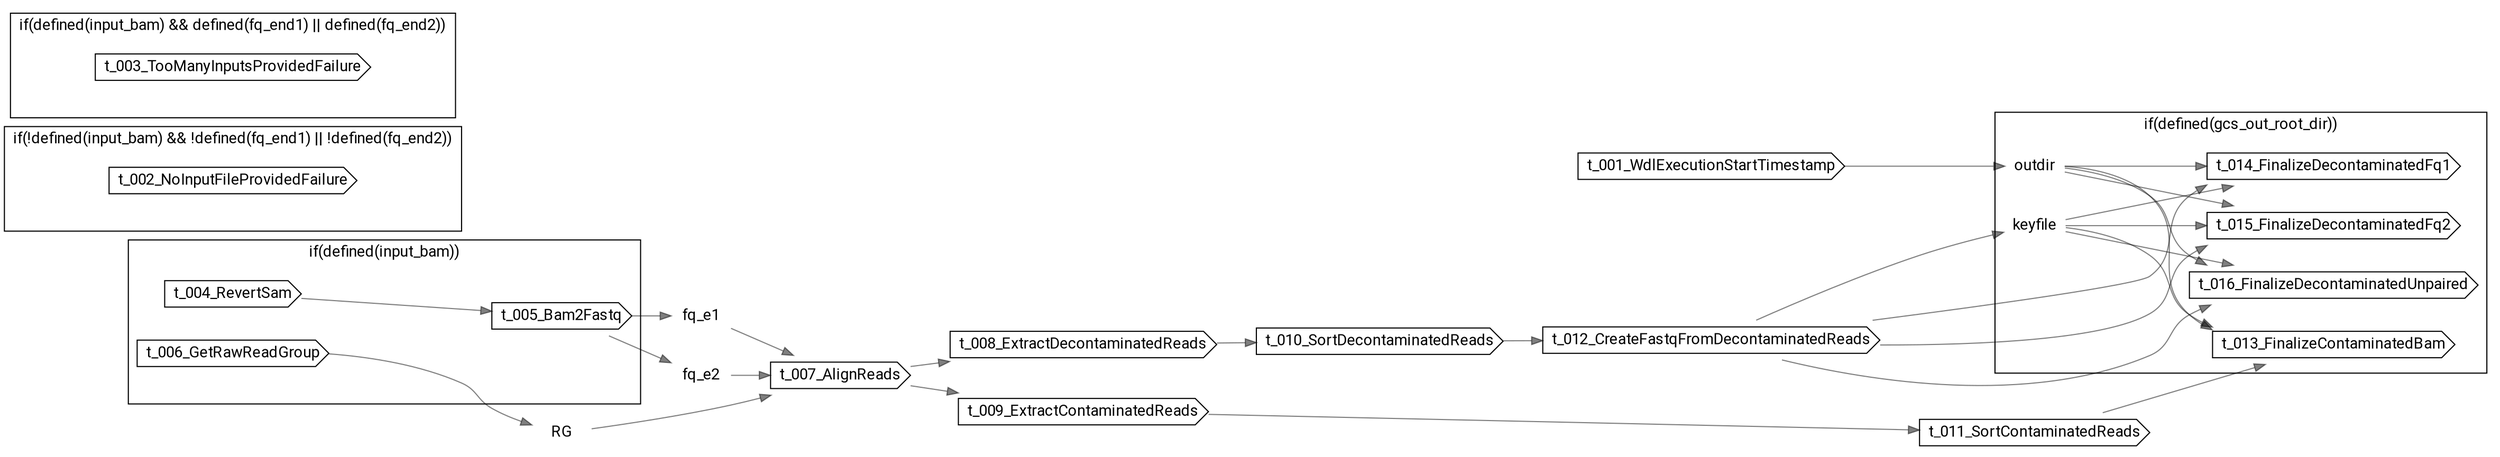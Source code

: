 // RemoveSingleOrganismContamination
digraph {
	compound=true rankdir=LR
	node [fontname=Roboto]
	edge [color="#00000080"]
	"call-t_001_WdlExecutionStartTimestamp" [label=t_001_WdlExecutionStartTimestamp shape=cds]
	subgraph "cluster-if-L58C5" {
		fontname=Roboto label="if(!defined(input_bam) && !defined(fq_end1) || !defined(fq_end2))" rank=same
		"call-t_002_NoInputFileProvidedFailure" [label=t_002_NoInputFileProvidedFailure shape=cds]
		"if-L58C5" [label="" height=0 margin=0 style=invis width=0]
	}
	subgraph "cluster-if-L63C5" {
		fontname=Roboto label="if(defined(input_bam) && defined(fq_end1) || defined(fq_end2))" rank=same
		"call-t_003_TooManyInputsProvidedFailure" [label=t_003_TooManyInputsProvidedFailure shape=cds]
		"if-L63C5" [label="" height=0 margin=0 style=invis width=0]
	}
	subgraph "cluster-if-L72C5" {
		fontname=Roboto label="if(defined(input_bam))" rank=same
		"call-t_004_RevertSam" [label=t_004_RevertSam shape=cds]
		"call-t_005_Bam2Fastq" [label=t_005_Bam2Fastq shape=cds]
		"call-t_006_GetRawReadGroup" [label=t_006_GetRawReadGroup shape=cds]
		"if-L72C5" [label="" height=0 margin=0 style=invis width=0]
	}
	"decl-fq_e1" [label=fq_e1 shape=plaintext]
	"decl-fq_e2" [label=fq_e2 shape=plaintext]
	"decl-RG" [label=RG shape=plaintext]
	"call-t_007_AlignReads" [label=t_007_AlignReads shape=cds]
	"call-t_008_ExtractDecontaminatedReads" [label=t_008_ExtractDecontaminatedReads shape=cds]
	"call-t_009_ExtractContaminatedReads" [label=t_009_ExtractContaminatedReads shape=cds]
	"call-t_010_SortDecontaminatedReads" [label=t_010_SortDecontaminatedReads shape=cds]
	"call-t_011_SortContaminatedReads" [label=t_011_SortContaminatedReads shape=cds]
	"call-t_012_CreateFastqFromDecontaminatedReads" [label=t_012_CreateFastqFromDecontaminatedReads shape=cds]
	subgraph "cluster-if-L162C5" {
		fontname=Roboto label="if(defined(gcs_out_root_dir))" rank=same
		"decl-keyfile" [label=keyfile shape=plaintext]
		"decl-outdir" [label=outdir shape=plaintext]
		"call-t_013_FinalizeContaminatedBam" [label=t_013_FinalizeContaminatedBam shape=cds]
		"call-t_014_FinalizeDecontaminatedFq1" [label=t_014_FinalizeDecontaminatedFq1 shape=cds]
		"call-t_015_FinalizeDecontaminatedFq2" [label=t_015_FinalizeDecontaminatedFq2 shape=cds]
		"call-t_016_FinalizeDecontaminatedUnpaired" [label=t_016_FinalizeDecontaminatedUnpaired shape=cds]
		"if-L162C5" [label="" height=0 margin=0 style=invis width=0]
	}
	"call-t_004_RevertSam" -> "call-t_005_Bam2Fastq"
	"call-t_005_Bam2Fastq" -> "decl-fq_e1"
	"call-t_005_Bam2Fastq" -> "decl-fq_e2"
	"call-t_006_GetRawReadGroup" -> "decl-RG"
	"decl-fq_e1" -> "call-t_007_AlignReads"
	"decl-fq_e2" -> "call-t_007_AlignReads"
	"decl-RG" -> "call-t_007_AlignReads"
	"call-t_007_AlignReads" -> "call-t_008_ExtractDecontaminatedReads"
	"call-t_007_AlignReads" -> "call-t_009_ExtractContaminatedReads"
	"call-t_008_ExtractDecontaminatedReads" -> "call-t_010_SortDecontaminatedReads"
	"call-t_009_ExtractContaminatedReads" -> "call-t_011_SortContaminatedReads"
	"call-t_010_SortDecontaminatedReads" -> "call-t_012_CreateFastqFromDecontaminatedReads"
	"call-t_012_CreateFastqFromDecontaminatedReads" -> "decl-keyfile"
	"call-t_001_WdlExecutionStartTimestamp" -> "decl-outdir"
	"decl-outdir" -> "call-t_013_FinalizeContaminatedBam"
	"call-t_011_SortContaminatedReads" -> "call-t_013_FinalizeContaminatedBam"
	"decl-keyfile" -> "call-t_013_FinalizeContaminatedBam"
	"decl-outdir" -> "call-t_014_FinalizeDecontaminatedFq1"
	"decl-keyfile" -> "call-t_014_FinalizeDecontaminatedFq1"
	"call-t_012_CreateFastqFromDecontaminatedReads" -> "call-t_014_FinalizeDecontaminatedFq1"
	"decl-outdir" -> "call-t_015_FinalizeDecontaminatedFq2"
	"decl-keyfile" -> "call-t_015_FinalizeDecontaminatedFq2"
	"call-t_012_CreateFastqFromDecontaminatedReads" -> "call-t_015_FinalizeDecontaminatedFq2"
	"decl-outdir" -> "call-t_016_FinalizeDecontaminatedUnpaired"
	"decl-keyfile" -> "call-t_016_FinalizeDecontaminatedUnpaired"
	"call-t_012_CreateFastqFromDecontaminatedReads" -> "call-t_016_FinalizeDecontaminatedUnpaired"
}

